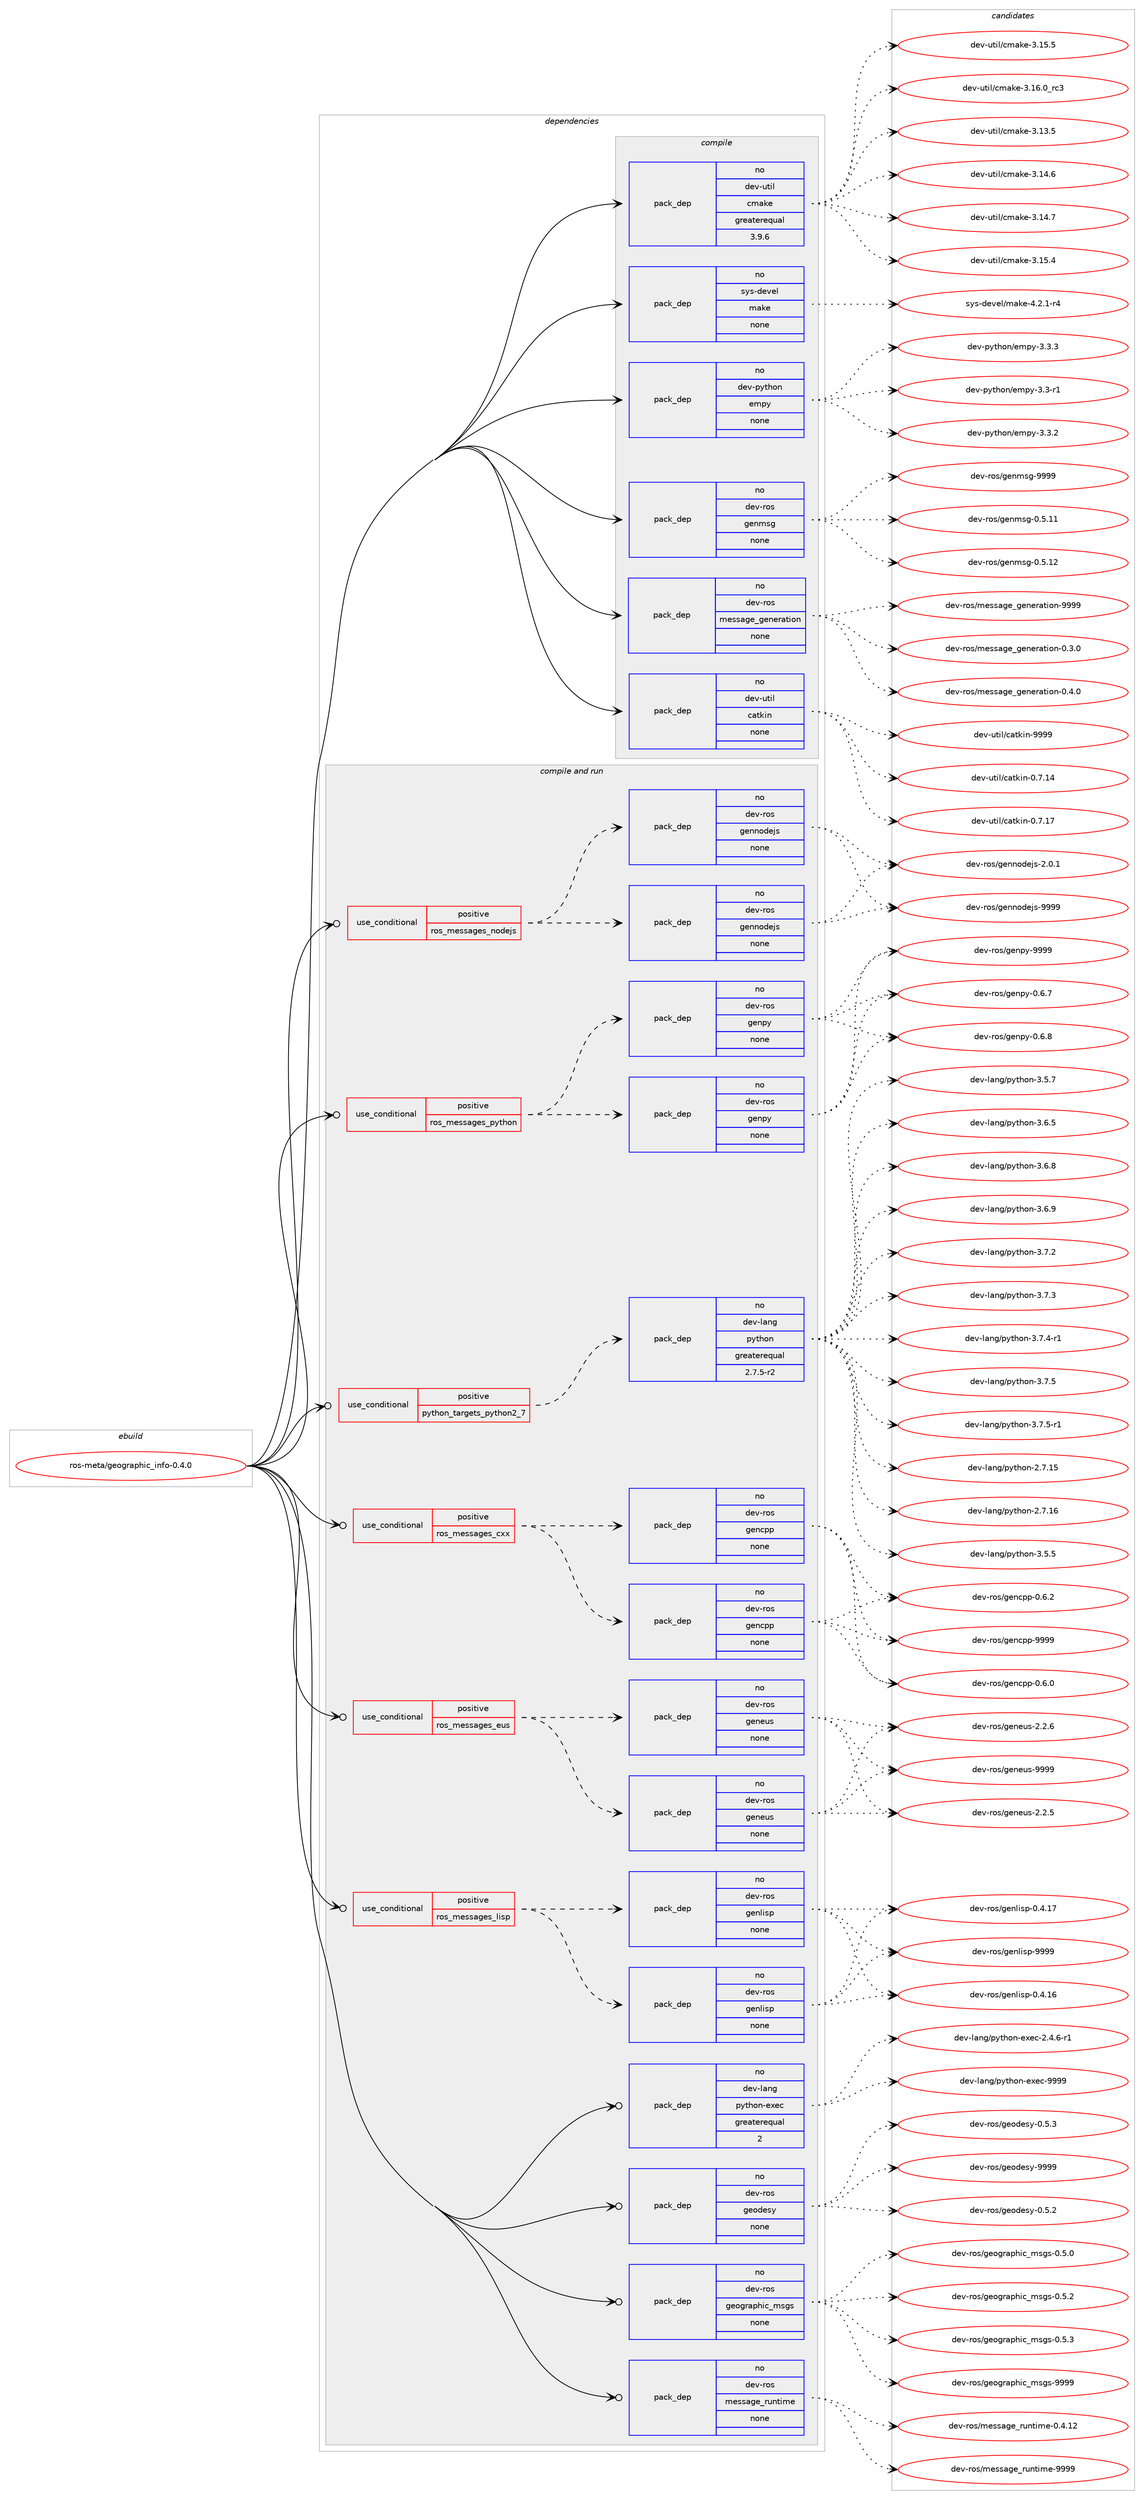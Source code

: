 digraph prolog {

# *************
# Graph options
# *************

newrank=true;
concentrate=true;
compound=true;
graph [rankdir=LR,fontname=Helvetica,fontsize=10,ranksep=1.5];#, ranksep=2.5, nodesep=0.2];
edge  [arrowhead=vee];
node  [fontname=Helvetica,fontsize=10];

# **********
# The ebuild
# **********

subgraph cluster_leftcol {
color=gray;
rank=same;
label=<<i>ebuild</i>>;
id [label="ros-meta/geographic_info-0.4.0", color=red, width=4, href="../ros-meta/geographic_info-0.4.0.svg"];
}

# ****************
# The dependencies
# ****************

subgraph cluster_midcol {
color=gray;
label=<<i>dependencies</i>>;
subgraph cluster_compile {
fillcolor="#eeeeee";
style=filled;
label=<<i>compile</i>>;
subgraph pack625269 {
dependency846544 [label=<<TABLE BORDER="0" CELLBORDER="1" CELLSPACING="0" CELLPADDING="4" WIDTH="220"><TR><TD ROWSPAN="6" CELLPADDING="30">pack_dep</TD></TR><TR><TD WIDTH="110">no</TD></TR><TR><TD>dev-python</TD></TR><TR><TD>empy</TD></TR><TR><TD>none</TD></TR><TR><TD></TD></TR></TABLE>>, shape=none, color=blue];
}
id:e -> dependency846544:w [weight=20,style="solid",arrowhead="vee"];
subgraph pack625270 {
dependency846545 [label=<<TABLE BORDER="0" CELLBORDER="1" CELLSPACING="0" CELLPADDING="4" WIDTH="220"><TR><TD ROWSPAN="6" CELLPADDING="30">pack_dep</TD></TR><TR><TD WIDTH="110">no</TD></TR><TR><TD>dev-ros</TD></TR><TR><TD>genmsg</TD></TR><TR><TD>none</TD></TR><TR><TD></TD></TR></TABLE>>, shape=none, color=blue];
}
id:e -> dependency846545:w [weight=20,style="solid",arrowhead="vee"];
subgraph pack625271 {
dependency846546 [label=<<TABLE BORDER="0" CELLBORDER="1" CELLSPACING="0" CELLPADDING="4" WIDTH="220"><TR><TD ROWSPAN="6" CELLPADDING="30">pack_dep</TD></TR><TR><TD WIDTH="110">no</TD></TR><TR><TD>dev-ros</TD></TR><TR><TD>message_generation</TD></TR><TR><TD>none</TD></TR><TR><TD></TD></TR></TABLE>>, shape=none, color=blue];
}
id:e -> dependency846546:w [weight=20,style="solid",arrowhead="vee"];
subgraph pack625272 {
dependency846547 [label=<<TABLE BORDER="0" CELLBORDER="1" CELLSPACING="0" CELLPADDING="4" WIDTH="220"><TR><TD ROWSPAN="6" CELLPADDING="30">pack_dep</TD></TR><TR><TD WIDTH="110">no</TD></TR><TR><TD>dev-util</TD></TR><TR><TD>catkin</TD></TR><TR><TD>none</TD></TR><TR><TD></TD></TR></TABLE>>, shape=none, color=blue];
}
id:e -> dependency846547:w [weight=20,style="solid",arrowhead="vee"];
subgraph pack625273 {
dependency846548 [label=<<TABLE BORDER="0" CELLBORDER="1" CELLSPACING="0" CELLPADDING="4" WIDTH="220"><TR><TD ROWSPAN="6" CELLPADDING="30">pack_dep</TD></TR><TR><TD WIDTH="110">no</TD></TR><TR><TD>dev-util</TD></TR><TR><TD>cmake</TD></TR><TR><TD>greaterequal</TD></TR><TR><TD>3.9.6</TD></TR></TABLE>>, shape=none, color=blue];
}
id:e -> dependency846548:w [weight=20,style="solid",arrowhead="vee"];
subgraph pack625274 {
dependency846549 [label=<<TABLE BORDER="0" CELLBORDER="1" CELLSPACING="0" CELLPADDING="4" WIDTH="220"><TR><TD ROWSPAN="6" CELLPADDING="30">pack_dep</TD></TR><TR><TD WIDTH="110">no</TD></TR><TR><TD>sys-devel</TD></TR><TR><TD>make</TD></TR><TR><TD>none</TD></TR><TR><TD></TD></TR></TABLE>>, shape=none, color=blue];
}
id:e -> dependency846549:w [weight=20,style="solid",arrowhead="vee"];
}
subgraph cluster_compileandrun {
fillcolor="#eeeeee";
style=filled;
label=<<i>compile and run</i>>;
subgraph cond206341 {
dependency846550 [label=<<TABLE BORDER="0" CELLBORDER="1" CELLSPACING="0" CELLPADDING="4"><TR><TD ROWSPAN="3" CELLPADDING="10">use_conditional</TD></TR><TR><TD>positive</TD></TR><TR><TD>python_targets_python2_7</TD></TR></TABLE>>, shape=none, color=red];
subgraph pack625275 {
dependency846551 [label=<<TABLE BORDER="0" CELLBORDER="1" CELLSPACING="0" CELLPADDING="4" WIDTH="220"><TR><TD ROWSPAN="6" CELLPADDING="30">pack_dep</TD></TR><TR><TD WIDTH="110">no</TD></TR><TR><TD>dev-lang</TD></TR><TR><TD>python</TD></TR><TR><TD>greaterequal</TD></TR><TR><TD>2.7.5-r2</TD></TR></TABLE>>, shape=none, color=blue];
}
dependency846550:e -> dependency846551:w [weight=20,style="dashed",arrowhead="vee"];
}
id:e -> dependency846550:w [weight=20,style="solid",arrowhead="odotvee"];
subgraph cond206342 {
dependency846552 [label=<<TABLE BORDER="0" CELLBORDER="1" CELLSPACING="0" CELLPADDING="4"><TR><TD ROWSPAN="3" CELLPADDING="10">use_conditional</TD></TR><TR><TD>positive</TD></TR><TR><TD>ros_messages_cxx</TD></TR></TABLE>>, shape=none, color=red];
subgraph pack625276 {
dependency846553 [label=<<TABLE BORDER="0" CELLBORDER="1" CELLSPACING="0" CELLPADDING="4" WIDTH="220"><TR><TD ROWSPAN="6" CELLPADDING="30">pack_dep</TD></TR><TR><TD WIDTH="110">no</TD></TR><TR><TD>dev-ros</TD></TR><TR><TD>gencpp</TD></TR><TR><TD>none</TD></TR><TR><TD></TD></TR></TABLE>>, shape=none, color=blue];
}
dependency846552:e -> dependency846553:w [weight=20,style="dashed",arrowhead="vee"];
subgraph pack625277 {
dependency846554 [label=<<TABLE BORDER="0" CELLBORDER="1" CELLSPACING="0" CELLPADDING="4" WIDTH="220"><TR><TD ROWSPAN="6" CELLPADDING="30">pack_dep</TD></TR><TR><TD WIDTH="110">no</TD></TR><TR><TD>dev-ros</TD></TR><TR><TD>gencpp</TD></TR><TR><TD>none</TD></TR><TR><TD></TD></TR></TABLE>>, shape=none, color=blue];
}
dependency846552:e -> dependency846554:w [weight=20,style="dashed",arrowhead="vee"];
}
id:e -> dependency846552:w [weight=20,style="solid",arrowhead="odotvee"];
subgraph cond206343 {
dependency846555 [label=<<TABLE BORDER="0" CELLBORDER="1" CELLSPACING="0" CELLPADDING="4"><TR><TD ROWSPAN="3" CELLPADDING="10">use_conditional</TD></TR><TR><TD>positive</TD></TR><TR><TD>ros_messages_eus</TD></TR></TABLE>>, shape=none, color=red];
subgraph pack625278 {
dependency846556 [label=<<TABLE BORDER="0" CELLBORDER="1" CELLSPACING="0" CELLPADDING="4" WIDTH="220"><TR><TD ROWSPAN="6" CELLPADDING="30">pack_dep</TD></TR><TR><TD WIDTH="110">no</TD></TR><TR><TD>dev-ros</TD></TR><TR><TD>geneus</TD></TR><TR><TD>none</TD></TR><TR><TD></TD></TR></TABLE>>, shape=none, color=blue];
}
dependency846555:e -> dependency846556:w [weight=20,style="dashed",arrowhead="vee"];
subgraph pack625279 {
dependency846557 [label=<<TABLE BORDER="0" CELLBORDER="1" CELLSPACING="0" CELLPADDING="4" WIDTH="220"><TR><TD ROWSPAN="6" CELLPADDING="30">pack_dep</TD></TR><TR><TD WIDTH="110">no</TD></TR><TR><TD>dev-ros</TD></TR><TR><TD>geneus</TD></TR><TR><TD>none</TD></TR><TR><TD></TD></TR></TABLE>>, shape=none, color=blue];
}
dependency846555:e -> dependency846557:w [weight=20,style="dashed",arrowhead="vee"];
}
id:e -> dependency846555:w [weight=20,style="solid",arrowhead="odotvee"];
subgraph cond206344 {
dependency846558 [label=<<TABLE BORDER="0" CELLBORDER="1" CELLSPACING="0" CELLPADDING="4"><TR><TD ROWSPAN="3" CELLPADDING="10">use_conditional</TD></TR><TR><TD>positive</TD></TR><TR><TD>ros_messages_lisp</TD></TR></TABLE>>, shape=none, color=red];
subgraph pack625280 {
dependency846559 [label=<<TABLE BORDER="0" CELLBORDER="1" CELLSPACING="0" CELLPADDING="4" WIDTH="220"><TR><TD ROWSPAN="6" CELLPADDING="30">pack_dep</TD></TR><TR><TD WIDTH="110">no</TD></TR><TR><TD>dev-ros</TD></TR><TR><TD>genlisp</TD></TR><TR><TD>none</TD></TR><TR><TD></TD></TR></TABLE>>, shape=none, color=blue];
}
dependency846558:e -> dependency846559:w [weight=20,style="dashed",arrowhead="vee"];
subgraph pack625281 {
dependency846560 [label=<<TABLE BORDER="0" CELLBORDER="1" CELLSPACING="0" CELLPADDING="4" WIDTH="220"><TR><TD ROWSPAN="6" CELLPADDING="30">pack_dep</TD></TR><TR><TD WIDTH="110">no</TD></TR><TR><TD>dev-ros</TD></TR><TR><TD>genlisp</TD></TR><TR><TD>none</TD></TR><TR><TD></TD></TR></TABLE>>, shape=none, color=blue];
}
dependency846558:e -> dependency846560:w [weight=20,style="dashed",arrowhead="vee"];
}
id:e -> dependency846558:w [weight=20,style="solid",arrowhead="odotvee"];
subgraph cond206345 {
dependency846561 [label=<<TABLE BORDER="0" CELLBORDER="1" CELLSPACING="0" CELLPADDING="4"><TR><TD ROWSPAN="3" CELLPADDING="10">use_conditional</TD></TR><TR><TD>positive</TD></TR><TR><TD>ros_messages_nodejs</TD></TR></TABLE>>, shape=none, color=red];
subgraph pack625282 {
dependency846562 [label=<<TABLE BORDER="0" CELLBORDER="1" CELLSPACING="0" CELLPADDING="4" WIDTH="220"><TR><TD ROWSPAN="6" CELLPADDING="30">pack_dep</TD></TR><TR><TD WIDTH="110">no</TD></TR><TR><TD>dev-ros</TD></TR><TR><TD>gennodejs</TD></TR><TR><TD>none</TD></TR><TR><TD></TD></TR></TABLE>>, shape=none, color=blue];
}
dependency846561:e -> dependency846562:w [weight=20,style="dashed",arrowhead="vee"];
subgraph pack625283 {
dependency846563 [label=<<TABLE BORDER="0" CELLBORDER="1" CELLSPACING="0" CELLPADDING="4" WIDTH="220"><TR><TD ROWSPAN="6" CELLPADDING="30">pack_dep</TD></TR><TR><TD WIDTH="110">no</TD></TR><TR><TD>dev-ros</TD></TR><TR><TD>gennodejs</TD></TR><TR><TD>none</TD></TR><TR><TD></TD></TR></TABLE>>, shape=none, color=blue];
}
dependency846561:e -> dependency846563:w [weight=20,style="dashed",arrowhead="vee"];
}
id:e -> dependency846561:w [weight=20,style="solid",arrowhead="odotvee"];
subgraph cond206346 {
dependency846564 [label=<<TABLE BORDER="0" CELLBORDER="1" CELLSPACING="0" CELLPADDING="4"><TR><TD ROWSPAN="3" CELLPADDING="10">use_conditional</TD></TR><TR><TD>positive</TD></TR><TR><TD>ros_messages_python</TD></TR></TABLE>>, shape=none, color=red];
subgraph pack625284 {
dependency846565 [label=<<TABLE BORDER="0" CELLBORDER="1" CELLSPACING="0" CELLPADDING="4" WIDTH="220"><TR><TD ROWSPAN="6" CELLPADDING="30">pack_dep</TD></TR><TR><TD WIDTH="110">no</TD></TR><TR><TD>dev-ros</TD></TR><TR><TD>genpy</TD></TR><TR><TD>none</TD></TR><TR><TD></TD></TR></TABLE>>, shape=none, color=blue];
}
dependency846564:e -> dependency846565:w [weight=20,style="dashed",arrowhead="vee"];
subgraph pack625285 {
dependency846566 [label=<<TABLE BORDER="0" CELLBORDER="1" CELLSPACING="0" CELLPADDING="4" WIDTH="220"><TR><TD ROWSPAN="6" CELLPADDING="30">pack_dep</TD></TR><TR><TD WIDTH="110">no</TD></TR><TR><TD>dev-ros</TD></TR><TR><TD>genpy</TD></TR><TR><TD>none</TD></TR><TR><TD></TD></TR></TABLE>>, shape=none, color=blue];
}
dependency846564:e -> dependency846566:w [weight=20,style="dashed",arrowhead="vee"];
}
id:e -> dependency846564:w [weight=20,style="solid",arrowhead="odotvee"];
subgraph pack625286 {
dependency846567 [label=<<TABLE BORDER="0" CELLBORDER="1" CELLSPACING="0" CELLPADDING="4" WIDTH="220"><TR><TD ROWSPAN="6" CELLPADDING="30">pack_dep</TD></TR><TR><TD WIDTH="110">no</TD></TR><TR><TD>dev-lang</TD></TR><TR><TD>python-exec</TD></TR><TR><TD>greaterequal</TD></TR><TR><TD>2</TD></TR></TABLE>>, shape=none, color=blue];
}
id:e -> dependency846567:w [weight=20,style="solid",arrowhead="odotvee"];
subgraph pack625287 {
dependency846568 [label=<<TABLE BORDER="0" CELLBORDER="1" CELLSPACING="0" CELLPADDING="4" WIDTH="220"><TR><TD ROWSPAN="6" CELLPADDING="30">pack_dep</TD></TR><TR><TD WIDTH="110">no</TD></TR><TR><TD>dev-ros</TD></TR><TR><TD>geodesy</TD></TR><TR><TD>none</TD></TR><TR><TD></TD></TR></TABLE>>, shape=none, color=blue];
}
id:e -> dependency846568:w [weight=20,style="solid",arrowhead="odotvee"];
subgraph pack625288 {
dependency846569 [label=<<TABLE BORDER="0" CELLBORDER="1" CELLSPACING="0" CELLPADDING="4" WIDTH="220"><TR><TD ROWSPAN="6" CELLPADDING="30">pack_dep</TD></TR><TR><TD WIDTH="110">no</TD></TR><TR><TD>dev-ros</TD></TR><TR><TD>geographic_msgs</TD></TR><TR><TD>none</TD></TR><TR><TD></TD></TR></TABLE>>, shape=none, color=blue];
}
id:e -> dependency846569:w [weight=20,style="solid",arrowhead="odotvee"];
subgraph pack625289 {
dependency846570 [label=<<TABLE BORDER="0" CELLBORDER="1" CELLSPACING="0" CELLPADDING="4" WIDTH="220"><TR><TD ROWSPAN="6" CELLPADDING="30">pack_dep</TD></TR><TR><TD WIDTH="110">no</TD></TR><TR><TD>dev-ros</TD></TR><TR><TD>message_runtime</TD></TR><TR><TD>none</TD></TR><TR><TD></TD></TR></TABLE>>, shape=none, color=blue];
}
id:e -> dependency846570:w [weight=20,style="solid",arrowhead="odotvee"];
}
subgraph cluster_run {
fillcolor="#eeeeee";
style=filled;
label=<<i>run</i>>;
}
}

# **************
# The candidates
# **************

subgraph cluster_choices {
rank=same;
color=gray;
label=<<i>candidates</i>>;

subgraph choice625269 {
color=black;
nodesep=1;
choice1001011184511212111610411111047101109112121455146514511449 [label="dev-python/empy-3.3-r1", color=red, width=4,href="../dev-python/empy-3.3-r1.svg"];
choice1001011184511212111610411111047101109112121455146514650 [label="dev-python/empy-3.3.2", color=red, width=4,href="../dev-python/empy-3.3.2.svg"];
choice1001011184511212111610411111047101109112121455146514651 [label="dev-python/empy-3.3.3", color=red, width=4,href="../dev-python/empy-3.3.3.svg"];
dependency846544:e -> choice1001011184511212111610411111047101109112121455146514511449:w [style=dotted,weight="100"];
dependency846544:e -> choice1001011184511212111610411111047101109112121455146514650:w [style=dotted,weight="100"];
dependency846544:e -> choice1001011184511212111610411111047101109112121455146514651:w [style=dotted,weight="100"];
}
subgraph choice625270 {
color=black;
nodesep=1;
choice100101118451141111154710310111010911510345484653464949 [label="dev-ros/genmsg-0.5.11", color=red, width=4,href="../dev-ros/genmsg-0.5.11.svg"];
choice100101118451141111154710310111010911510345484653464950 [label="dev-ros/genmsg-0.5.12", color=red, width=4,href="../dev-ros/genmsg-0.5.12.svg"];
choice10010111845114111115471031011101091151034557575757 [label="dev-ros/genmsg-9999", color=red, width=4,href="../dev-ros/genmsg-9999.svg"];
dependency846545:e -> choice100101118451141111154710310111010911510345484653464949:w [style=dotted,weight="100"];
dependency846545:e -> choice100101118451141111154710310111010911510345484653464950:w [style=dotted,weight="100"];
dependency846545:e -> choice10010111845114111115471031011101091151034557575757:w [style=dotted,weight="100"];
}
subgraph choice625271 {
color=black;
nodesep=1;
choice1001011184511411111547109101115115971031019510310111010111497116105111110454846514648 [label="dev-ros/message_generation-0.3.0", color=red, width=4,href="../dev-ros/message_generation-0.3.0.svg"];
choice1001011184511411111547109101115115971031019510310111010111497116105111110454846524648 [label="dev-ros/message_generation-0.4.0", color=red, width=4,href="../dev-ros/message_generation-0.4.0.svg"];
choice10010111845114111115471091011151159710310195103101110101114971161051111104557575757 [label="dev-ros/message_generation-9999", color=red, width=4,href="../dev-ros/message_generation-9999.svg"];
dependency846546:e -> choice1001011184511411111547109101115115971031019510310111010111497116105111110454846514648:w [style=dotted,weight="100"];
dependency846546:e -> choice1001011184511411111547109101115115971031019510310111010111497116105111110454846524648:w [style=dotted,weight="100"];
dependency846546:e -> choice10010111845114111115471091011151159710310195103101110101114971161051111104557575757:w [style=dotted,weight="100"];
}
subgraph choice625272 {
color=black;
nodesep=1;
choice1001011184511711610510847999711610710511045484655464952 [label="dev-util/catkin-0.7.14", color=red, width=4,href="../dev-util/catkin-0.7.14.svg"];
choice1001011184511711610510847999711610710511045484655464955 [label="dev-util/catkin-0.7.17", color=red, width=4,href="../dev-util/catkin-0.7.17.svg"];
choice100101118451171161051084799971161071051104557575757 [label="dev-util/catkin-9999", color=red, width=4,href="../dev-util/catkin-9999.svg"];
dependency846547:e -> choice1001011184511711610510847999711610710511045484655464952:w [style=dotted,weight="100"];
dependency846547:e -> choice1001011184511711610510847999711610710511045484655464955:w [style=dotted,weight="100"];
dependency846547:e -> choice100101118451171161051084799971161071051104557575757:w [style=dotted,weight="100"];
}
subgraph choice625273 {
color=black;
nodesep=1;
choice1001011184511711610510847991099710710145514649514653 [label="dev-util/cmake-3.13.5", color=red, width=4,href="../dev-util/cmake-3.13.5.svg"];
choice1001011184511711610510847991099710710145514649524654 [label="dev-util/cmake-3.14.6", color=red, width=4,href="../dev-util/cmake-3.14.6.svg"];
choice1001011184511711610510847991099710710145514649524655 [label="dev-util/cmake-3.14.7", color=red, width=4,href="../dev-util/cmake-3.14.7.svg"];
choice1001011184511711610510847991099710710145514649534652 [label="dev-util/cmake-3.15.4", color=red, width=4,href="../dev-util/cmake-3.15.4.svg"];
choice1001011184511711610510847991099710710145514649534653 [label="dev-util/cmake-3.15.5", color=red, width=4,href="../dev-util/cmake-3.15.5.svg"];
choice1001011184511711610510847991099710710145514649544648951149951 [label="dev-util/cmake-3.16.0_rc3", color=red, width=4,href="../dev-util/cmake-3.16.0_rc3.svg"];
dependency846548:e -> choice1001011184511711610510847991099710710145514649514653:w [style=dotted,weight="100"];
dependency846548:e -> choice1001011184511711610510847991099710710145514649524654:w [style=dotted,weight="100"];
dependency846548:e -> choice1001011184511711610510847991099710710145514649524655:w [style=dotted,weight="100"];
dependency846548:e -> choice1001011184511711610510847991099710710145514649534652:w [style=dotted,weight="100"];
dependency846548:e -> choice1001011184511711610510847991099710710145514649534653:w [style=dotted,weight="100"];
dependency846548:e -> choice1001011184511711610510847991099710710145514649544648951149951:w [style=dotted,weight="100"];
}
subgraph choice625274 {
color=black;
nodesep=1;
choice1151211154510010111810110847109971071014552465046494511452 [label="sys-devel/make-4.2.1-r4", color=red, width=4,href="../sys-devel/make-4.2.1-r4.svg"];
dependency846549:e -> choice1151211154510010111810110847109971071014552465046494511452:w [style=dotted,weight="100"];
}
subgraph choice625275 {
color=black;
nodesep=1;
choice10010111845108971101034711212111610411111045504655464953 [label="dev-lang/python-2.7.15", color=red, width=4,href="../dev-lang/python-2.7.15.svg"];
choice10010111845108971101034711212111610411111045504655464954 [label="dev-lang/python-2.7.16", color=red, width=4,href="../dev-lang/python-2.7.16.svg"];
choice100101118451089711010347112121116104111110455146534653 [label="dev-lang/python-3.5.5", color=red, width=4,href="../dev-lang/python-3.5.5.svg"];
choice100101118451089711010347112121116104111110455146534655 [label="dev-lang/python-3.5.7", color=red, width=4,href="../dev-lang/python-3.5.7.svg"];
choice100101118451089711010347112121116104111110455146544653 [label="dev-lang/python-3.6.5", color=red, width=4,href="../dev-lang/python-3.6.5.svg"];
choice100101118451089711010347112121116104111110455146544656 [label="dev-lang/python-3.6.8", color=red, width=4,href="../dev-lang/python-3.6.8.svg"];
choice100101118451089711010347112121116104111110455146544657 [label="dev-lang/python-3.6.9", color=red, width=4,href="../dev-lang/python-3.6.9.svg"];
choice100101118451089711010347112121116104111110455146554650 [label="dev-lang/python-3.7.2", color=red, width=4,href="../dev-lang/python-3.7.2.svg"];
choice100101118451089711010347112121116104111110455146554651 [label="dev-lang/python-3.7.3", color=red, width=4,href="../dev-lang/python-3.7.3.svg"];
choice1001011184510897110103471121211161041111104551465546524511449 [label="dev-lang/python-3.7.4-r1", color=red, width=4,href="../dev-lang/python-3.7.4-r1.svg"];
choice100101118451089711010347112121116104111110455146554653 [label="dev-lang/python-3.7.5", color=red, width=4,href="../dev-lang/python-3.7.5.svg"];
choice1001011184510897110103471121211161041111104551465546534511449 [label="dev-lang/python-3.7.5-r1", color=red, width=4,href="../dev-lang/python-3.7.5-r1.svg"];
dependency846551:e -> choice10010111845108971101034711212111610411111045504655464953:w [style=dotted,weight="100"];
dependency846551:e -> choice10010111845108971101034711212111610411111045504655464954:w [style=dotted,weight="100"];
dependency846551:e -> choice100101118451089711010347112121116104111110455146534653:w [style=dotted,weight="100"];
dependency846551:e -> choice100101118451089711010347112121116104111110455146534655:w [style=dotted,weight="100"];
dependency846551:e -> choice100101118451089711010347112121116104111110455146544653:w [style=dotted,weight="100"];
dependency846551:e -> choice100101118451089711010347112121116104111110455146544656:w [style=dotted,weight="100"];
dependency846551:e -> choice100101118451089711010347112121116104111110455146544657:w [style=dotted,weight="100"];
dependency846551:e -> choice100101118451089711010347112121116104111110455146554650:w [style=dotted,weight="100"];
dependency846551:e -> choice100101118451089711010347112121116104111110455146554651:w [style=dotted,weight="100"];
dependency846551:e -> choice1001011184510897110103471121211161041111104551465546524511449:w [style=dotted,weight="100"];
dependency846551:e -> choice100101118451089711010347112121116104111110455146554653:w [style=dotted,weight="100"];
dependency846551:e -> choice1001011184510897110103471121211161041111104551465546534511449:w [style=dotted,weight="100"];
}
subgraph choice625276 {
color=black;
nodesep=1;
choice100101118451141111154710310111099112112454846544648 [label="dev-ros/gencpp-0.6.0", color=red, width=4,href="../dev-ros/gencpp-0.6.0.svg"];
choice100101118451141111154710310111099112112454846544650 [label="dev-ros/gencpp-0.6.2", color=red, width=4,href="../dev-ros/gencpp-0.6.2.svg"];
choice1001011184511411111547103101110991121124557575757 [label="dev-ros/gencpp-9999", color=red, width=4,href="../dev-ros/gencpp-9999.svg"];
dependency846553:e -> choice100101118451141111154710310111099112112454846544648:w [style=dotted,weight="100"];
dependency846553:e -> choice100101118451141111154710310111099112112454846544650:w [style=dotted,weight="100"];
dependency846553:e -> choice1001011184511411111547103101110991121124557575757:w [style=dotted,weight="100"];
}
subgraph choice625277 {
color=black;
nodesep=1;
choice100101118451141111154710310111099112112454846544648 [label="dev-ros/gencpp-0.6.0", color=red, width=4,href="../dev-ros/gencpp-0.6.0.svg"];
choice100101118451141111154710310111099112112454846544650 [label="dev-ros/gencpp-0.6.2", color=red, width=4,href="../dev-ros/gencpp-0.6.2.svg"];
choice1001011184511411111547103101110991121124557575757 [label="dev-ros/gencpp-9999", color=red, width=4,href="../dev-ros/gencpp-9999.svg"];
dependency846554:e -> choice100101118451141111154710310111099112112454846544648:w [style=dotted,weight="100"];
dependency846554:e -> choice100101118451141111154710310111099112112454846544650:w [style=dotted,weight="100"];
dependency846554:e -> choice1001011184511411111547103101110991121124557575757:w [style=dotted,weight="100"];
}
subgraph choice625278 {
color=black;
nodesep=1;
choice1001011184511411111547103101110101117115455046504653 [label="dev-ros/geneus-2.2.5", color=red, width=4,href="../dev-ros/geneus-2.2.5.svg"];
choice1001011184511411111547103101110101117115455046504654 [label="dev-ros/geneus-2.2.6", color=red, width=4,href="../dev-ros/geneus-2.2.6.svg"];
choice10010111845114111115471031011101011171154557575757 [label="dev-ros/geneus-9999", color=red, width=4,href="../dev-ros/geneus-9999.svg"];
dependency846556:e -> choice1001011184511411111547103101110101117115455046504653:w [style=dotted,weight="100"];
dependency846556:e -> choice1001011184511411111547103101110101117115455046504654:w [style=dotted,weight="100"];
dependency846556:e -> choice10010111845114111115471031011101011171154557575757:w [style=dotted,weight="100"];
}
subgraph choice625279 {
color=black;
nodesep=1;
choice1001011184511411111547103101110101117115455046504653 [label="dev-ros/geneus-2.2.5", color=red, width=4,href="../dev-ros/geneus-2.2.5.svg"];
choice1001011184511411111547103101110101117115455046504654 [label="dev-ros/geneus-2.2.6", color=red, width=4,href="../dev-ros/geneus-2.2.6.svg"];
choice10010111845114111115471031011101011171154557575757 [label="dev-ros/geneus-9999", color=red, width=4,href="../dev-ros/geneus-9999.svg"];
dependency846557:e -> choice1001011184511411111547103101110101117115455046504653:w [style=dotted,weight="100"];
dependency846557:e -> choice1001011184511411111547103101110101117115455046504654:w [style=dotted,weight="100"];
dependency846557:e -> choice10010111845114111115471031011101011171154557575757:w [style=dotted,weight="100"];
}
subgraph choice625280 {
color=black;
nodesep=1;
choice100101118451141111154710310111010810511511245484652464954 [label="dev-ros/genlisp-0.4.16", color=red, width=4,href="../dev-ros/genlisp-0.4.16.svg"];
choice100101118451141111154710310111010810511511245484652464955 [label="dev-ros/genlisp-0.4.17", color=red, width=4,href="../dev-ros/genlisp-0.4.17.svg"];
choice10010111845114111115471031011101081051151124557575757 [label="dev-ros/genlisp-9999", color=red, width=4,href="../dev-ros/genlisp-9999.svg"];
dependency846559:e -> choice100101118451141111154710310111010810511511245484652464954:w [style=dotted,weight="100"];
dependency846559:e -> choice100101118451141111154710310111010810511511245484652464955:w [style=dotted,weight="100"];
dependency846559:e -> choice10010111845114111115471031011101081051151124557575757:w [style=dotted,weight="100"];
}
subgraph choice625281 {
color=black;
nodesep=1;
choice100101118451141111154710310111010810511511245484652464954 [label="dev-ros/genlisp-0.4.16", color=red, width=4,href="../dev-ros/genlisp-0.4.16.svg"];
choice100101118451141111154710310111010810511511245484652464955 [label="dev-ros/genlisp-0.4.17", color=red, width=4,href="../dev-ros/genlisp-0.4.17.svg"];
choice10010111845114111115471031011101081051151124557575757 [label="dev-ros/genlisp-9999", color=red, width=4,href="../dev-ros/genlisp-9999.svg"];
dependency846560:e -> choice100101118451141111154710310111010810511511245484652464954:w [style=dotted,weight="100"];
dependency846560:e -> choice100101118451141111154710310111010810511511245484652464955:w [style=dotted,weight="100"];
dependency846560:e -> choice10010111845114111115471031011101081051151124557575757:w [style=dotted,weight="100"];
}
subgraph choice625282 {
color=black;
nodesep=1;
choice1001011184511411111547103101110110111100101106115455046484649 [label="dev-ros/gennodejs-2.0.1", color=red, width=4,href="../dev-ros/gennodejs-2.0.1.svg"];
choice10010111845114111115471031011101101111001011061154557575757 [label="dev-ros/gennodejs-9999", color=red, width=4,href="../dev-ros/gennodejs-9999.svg"];
dependency846562:e -> choice1001011184511411111547103101110110111100101106115455046484649:w [style=dotted,weight="100"];
dependency846562:e -> choice10010111845114111115471031011101101111001011061154557575757:w [style=dotted,weight="100"];
}
subgraph choice625283 {
color=black;
nodesep=1;
choice1001011184511411111547103101110110111100101106115455046484649 [label="dev-ros/gennodejs-2.0.1", color=red, width=4,href="../dev-ros/gennodejs-2.0.1.svg"];
choice10010111845114111115471031011101101111001011061154557575757 [label="dev-ros/gennodejs-9999", color=red, width=4,href="../dev-ros/gennodejs-9999.svg"];
dependency846563:e -> choice1001011184511411111547103101110110111100101106115455046484649:w [style=dotted,weight="100"];
dependency846563:e -> choice10010111845114111115471031011101101111001011061154557575757:w [style=dotted,weight="100"];
}
subgraph choice625284 {
color=black;
nodesep=1;
choice1001011184511411111547103101110112121454846544655 [label="dev-ros/genpy-0.6.7", color=red, width=4,href="../dev-ros/genpy-0.6.7.svg"];
choice1001011184511411111547103101110112121454846544656 [label="dev-ros/genpy-0.6.8", color=red, width=4,href="../dev-ros/genpy-0.6.8.svg"];
choice10010111845114111115471031011101121214557575757 [label="dev-ros/genpy-9999", color=red, width=4,href="../dev-ros/genpy-9999.svg"];
dependency846565:e -> choice1001011184511411111547103101110112121454846544655:w [style=dotted,weight="100"];
dependency846565:e -> choice1001011184511411111547103101110112121454846544656:w [style=dotted,weight="100"];
dependency846565:e -> choice10010111845114111115471031011101121214557575757:w [style=dotted,weight="100"];
}
subgraph choice625285 {
color=black;
nodesep=1;
choice1001011184511411111547103101110112121454846544655 [label="dev-ros/genpy-0.6.7", color=red, width=4,href="../dev-ros/genpy-0.6.7.svg"];
choice1001011184511411111547103101110112121454846544656 [label="dev-ros/genpy-0.6.8", color=red, width=4,href="../dev-ros/genpy-0.6.8.svg"];
choice10010111845114111115471031011101121214557575757 [label="dev-ros/genpy-9999", color=red, width=4,href="../dev-ros/genpy-9999.svg"];
dependency846566:e -> choice1001011184511411111547103101110112121454846544655:w [style=dotted,weight="100"];
dependency846566:e -> choice1001011184511411111547103101110112121454846544656:w [style=dotted,weight="100"];
dependency846566:e -> choice10010111845114111115471031011101121214557575757:w [style=dotted,weight="100"];
}
subgraph choice625286 {
color=black;
nodesep=1;
choice10010111845108971101034711212111610411111045101120101994550465246544511449 [label="dev-lang/python-exec-2.4.6-r1", color=red, width=4,href="../dev-lang/python-exec-2.4.6-r1.svg"];
choice10010111845108971101034711212111610411111045101120101994557575757 [label="dev-lang/python-exec-9999", color=red, width=4,href="../dev-lang/python-exec-9999.svg"];
dependency846567:e -> choice10010111845108971101034711212111610411111045101120101994550465246544511449:w [style=dotted,weight="100"];
dependency846567:e -> choice10010111845108971101034711212111610411111045101120101994557575757:w [style=dotted,weight="100"];
}
subgraph choice625287 {
color=black;
nodesep=1;
choice1001011184511411111547103101111100101115121454846534650 [label="dev-ros/geodesy-0.5.2", color=red, width=4,href="../dev-ros/geodesy-0.5.2.svg"];
choice1001011184511411111547103101111100101115121454846534651 [label="dev-ros/geodesy-0.5.3", color=red, width=4,href="../dev-ros/geodesy-0.5.3.svg"];
choice10010111845114111115471031011111001011151214557575757 [label="dev-ros/geodesy-9999", color=red, width=4,href="../dev-ros/geodesy-9999.svg"];
dependency846568:e -> choice1001011184511411111547103101111100101115121454846534650:w [style=dotted,weight="100"];
dependency846568:e -> choice1001011184511411111547103101111100101115121454846534651:w [style=dotted,weight="100"];
dependency846568:e -> choice10010111845114111115471031011111001011151214557575757:w [style=dotted,weight="100"];
}
subgraph choice625288 {
color=black;
nodesep=1;
choice1001011184511411111547103101111103114971121041059995109115103115454846534648 [label="dev-ros/geographic_msgs-0.5.0", color=red, width=4,href="../dev-ros/geographic_msgs-0.5.0.svg"];
choice1001011184511411111547103101111103114971121041059995109115103115454846534650 [label="dev-ros/geographic_msgs-0.5.2", color=red, width=4,href="../dev-ros/geographic_msgs-0.5.2.svg"];
choice1001011184511411111547103101111103114971121041059995109115103115454846534651 [label="dev-ros/geographic_msgs-0.5.3", color=red, width=4,href="../dev-ros/geographic_msgs-0.5.3.svg"];
choice10010111845114111115471031011111031149711210410599951091151031154557575757 [label="dev-ros/geographic_msgs-9999", color=red, width=4,href="../dev-ros/geographic_msgs-9999.svg"];
dependency846569:e -> choice1001011184511411111547103101111103114971121041059995109115103115454846534648:w [style=dotted,weight="100"];
dependency846569:e -> choice1001011184511411111547103101111103114971121041059995109115103115454846534650:w [style=dotted,weight="100"];
dependency846569:e -> choice1001011184511411111547103101111103114971121041059995109115103115454846534651:w [style=dotted,weight="100"];
dependency846569:e -> choice10010111845114111115471031011111031149711210410599951091151031154557575757:w [style=dotted,weight="100"];
}
subgraph choice625289 {
color=black;
nodesep=1;
choice1001011184511411111547109101115115971031019511411711011610510910145484652464950 [label="dev-ros/message_runtime-0.4.12", color=red, width=4,href="../dev-ros/message_runtime-0.4.12.svg"];
choice100101118451141111154710910111511597103101951141171101161051091014557575757 [label="dev-ros/message_runtime-9999", color=red, width=4,href="../dev-ros/message_runtime-9999.svg"];
dependency846570:e -> choice1001011184511411111547109101115115971031019511411711011610510910145484652464950:w [style=dotted,weight="100"];
dependency846570:e -> choice100101118451141111154710910111511597103101951141171101161051091014557575757:w [style=dotted,weight="100"];
}
}

}
